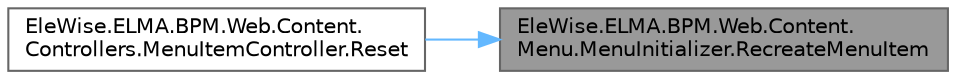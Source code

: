 digraph "EleWise.ELMA.BPM.Web.Content.Menu.MenuInitializer.RecreateMenuItem"
{
 // LATEX_PDF_SIZE
  bgcolor="transparent";
  edge [fontname=Helvetica,fontsize=10,labelfontname=Helvetica,labelfontsize=10];
  node [fontname=Helvetica,fontsize=10,shape=box,height=0.2,width=0.4];
  rankdir="RL";
  Node1 [id="Node000001",label="EleWise.ELMA.BPM.Web.Content.\lMenu.MenuInitializer.RecreateMenuItem",height=0.2,width=0.4,color="gray40", fillcolor="grey60", style="filled", fontcolor="black",tooltip="Пересоздать поддерево элементов меню"];
  Node1 -> Node2 [id="edge1_Node000001_Node000002",dir="back",color="steelblue1",style="solid",tooltip=" "];
  Node2 [id="Node000002",label="EleWise.ELMA.BPM.Web.Content.\lControllers.MenuItemController.Reset",height=0.2,width=0.4,color="grey40", fillcolor="white", style="filled",URL="$class_ele_wise_1_1_e_l_m_a_1_1_b_p_m_1_1_web_1_1_content_1_1_controllers_1_1_menu_item_controller.html#ab1ca2de1a0ed240c6706b623cd1bf0e6",tooltip=" "];
}

